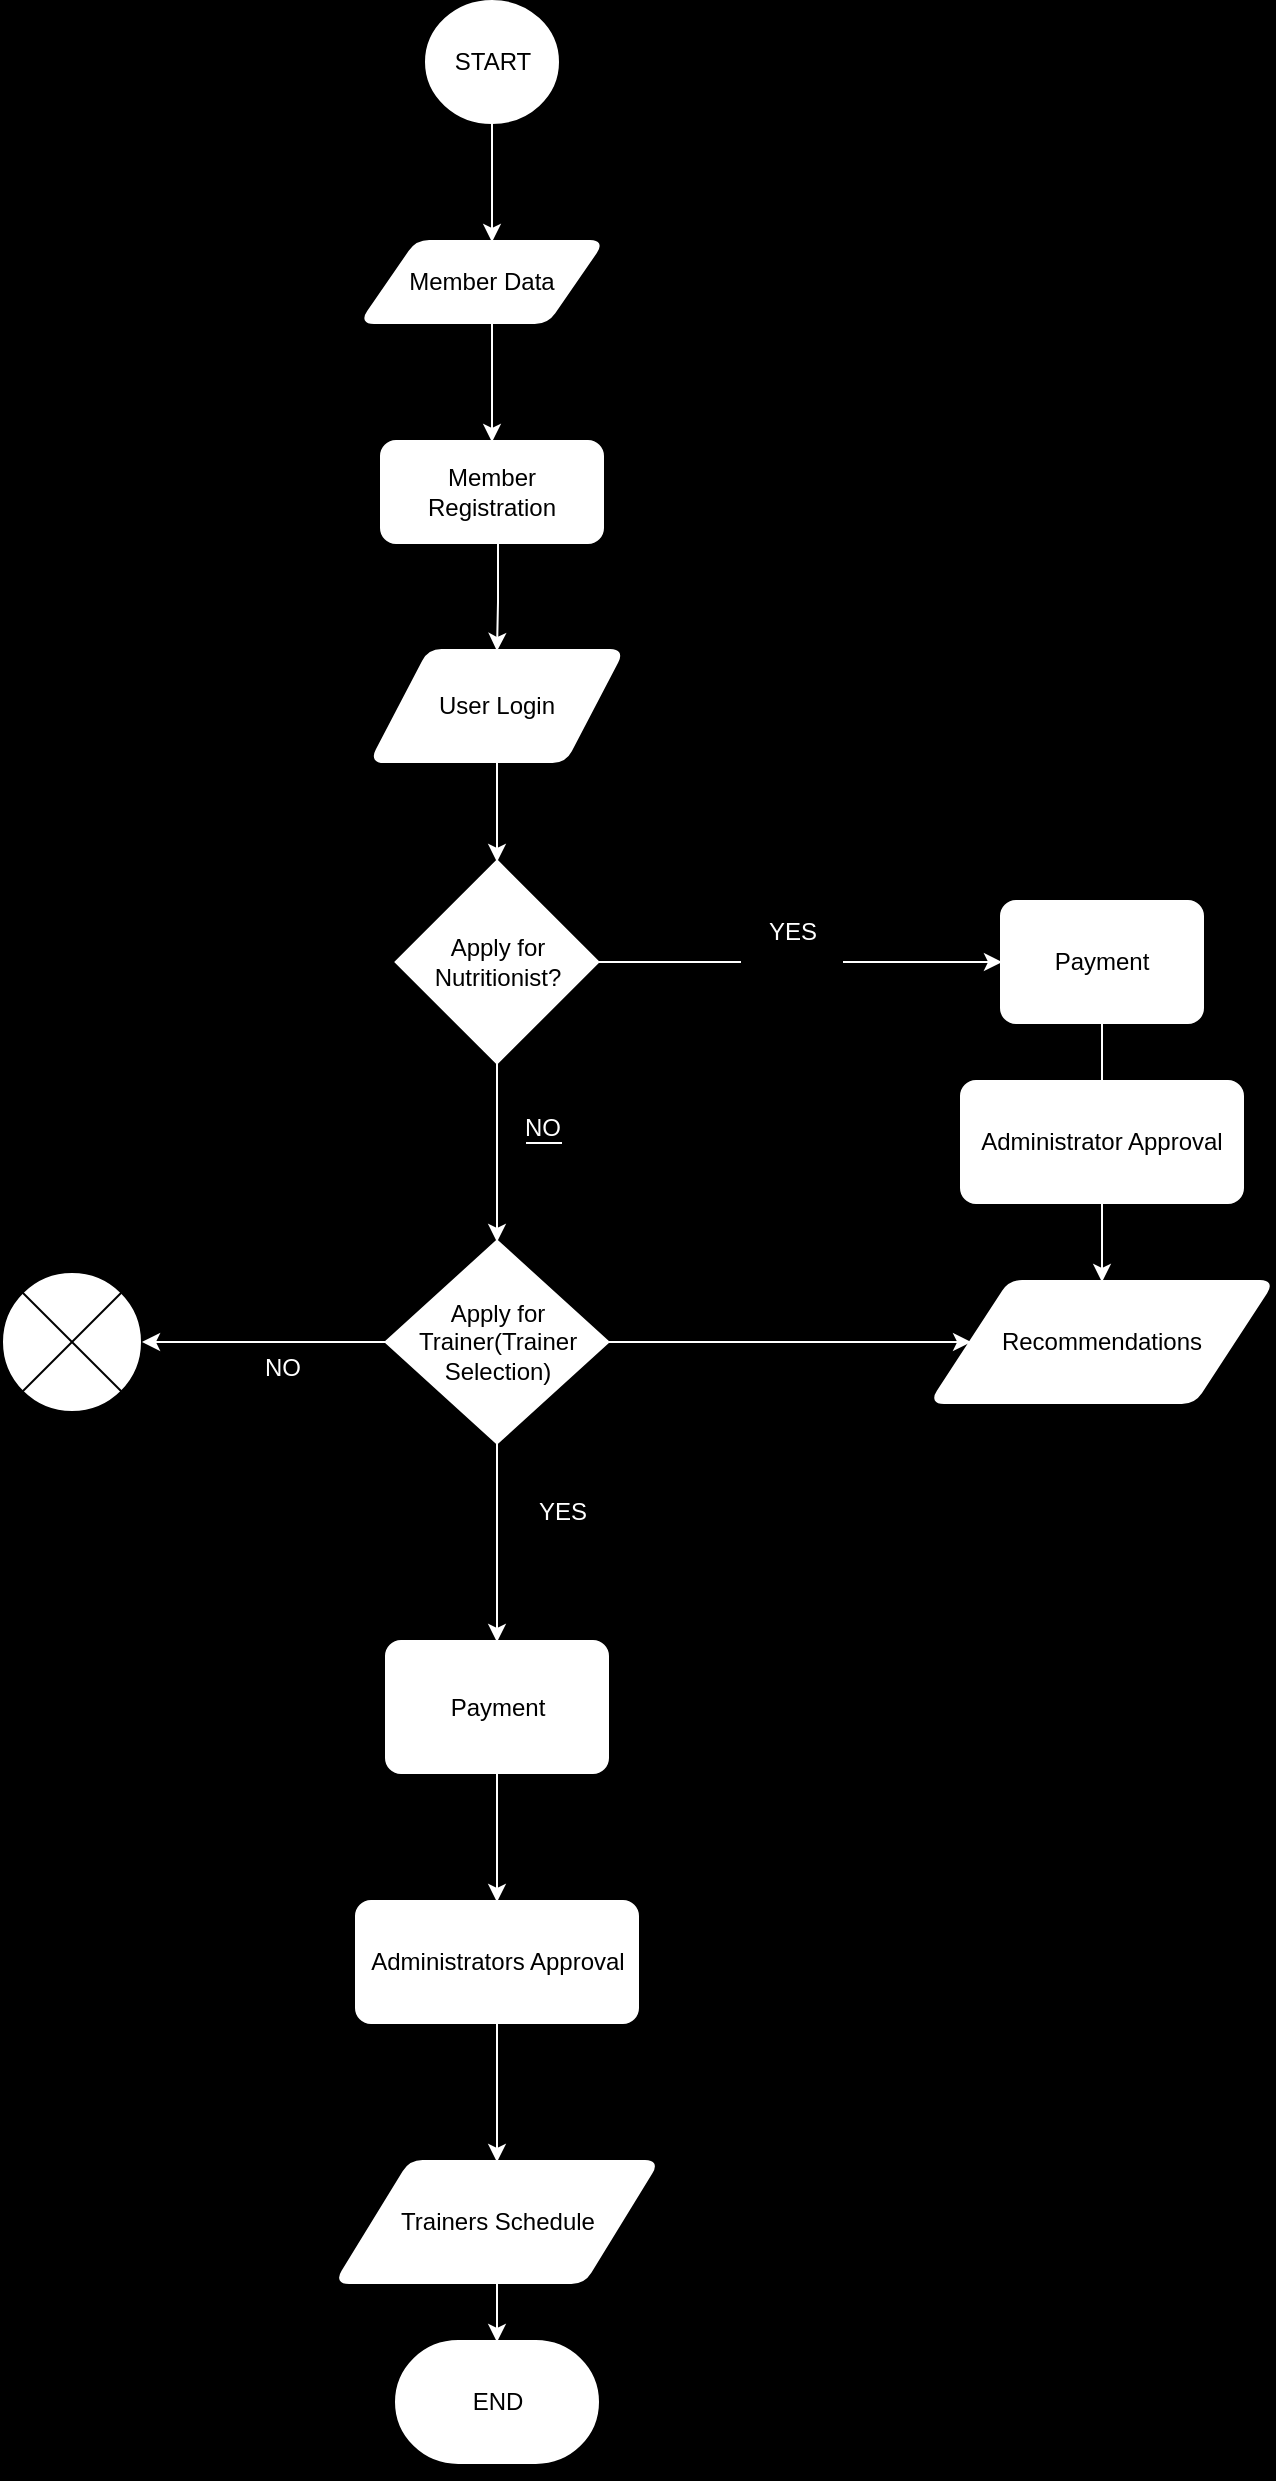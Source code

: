 <mxfile version="24.1.0" type="device">
  <diagram id="C5RBs43oDa-KdzZeNtuy" name="Page-1">
    <mxGraphModel dx="1985" dy="1268" grid="1" gridSize="10" guides="1" tooltips="1" connect="1" arrows="1" fold="1" page="1" pageScale="1" pageWidth="827" pageHeight="1169" background="#000000" math="0" shadow="0">
      <root>
        <mxCell id="WIyWlLk6GJQsqaUBKTNV-0" />
        <mxCell id="WIyWlLk6GJQsqaUBKTNV-1" parent="WIyWlLk6GJQsqaUBKTNV-0" />
        <mxCell id="X3yhhj9rTq0mqiTqqcg3-1" value="Member Data" style="shape=parallelogram;html=1;strokeWidth=2;perimeter=parallelogramPerimeter;whiteSpace=wrap;rounded=1;arcSize=12;size=0.23;strokeColor=#FFFFFF;" vertex="1" parent="WIyWlLk6GJQsqaUBKTNV-1">
          <mxGeometry x="300" y="380" width="120" height="40" as="geometry" />
        </mxCell>
        <mxCell id="X3yhhj9rTq0mqiTqqcg3-2" value="Member Registration" style="rounded=1;whiteSpace=wrap;html=1;absoluteArcSize=1;arcSize=14;strokeWidth=2;strokeColor=#FFFFFF;" vertex="1" parent="WIyWlLk6GJQsqaUBKTNV-1">
          <mxGeometry x="310" y="480" width="110" height="50" as="geometry" />
        </mxCell>
        <mxCell id="X3yhhj9rTq0mqiTqqcg3-4" value="User Login" style="shape=parallelogram;html=1;strokeWidth=2;perimeter=parallelogramPerimeter;whiteSpace=wrap;rounded=1;arcSize=12;size=0.23;strokeColor=#FFFFFF;" vertex="1" parent="WIyWlLk6GJQsqaUBKTNV-1">
          <mxGeometry x="305" y="584.5" width="125" height="55" as="geometry" />
        </mxCell>
        <mxCell id="X3yhhj9rTq0mqiTqqcg3-5" value="Apply for Nutritionist?" style="strokeWidth=2;html=1;shape=mxgraph.flowchart.decision;whiteSpace=wrap;strokeColor=#FFFFFF;" vertex="1" parent="WIyWlLk6GJQsqaUBKTNV-1">
          <mxGeometry x="317.5" y="690" width="100" height="100" as="geometry" />
        </mxCell>
        <mxCell id="X3yhhj9rTq0mqiTqqcg3-6" value="Payment" style="rounded=1;whiteSpace=wrap;html=1;absoluteArcSize=1;arcSize=14;strokeWidth=2;strokeColor=#FFFFFF;" vertex="1" parent="WIyWlLk6GJQsqaUBKTNV-1">
          <mxGeometry x="620" y="710" width="100" height="60" as="geometry" />
        </mxCell>
        <mxCell id="X3yhhj9rTq0mqiTqqcg3-7" value="" style="endArrow=classic;html=1;rounded=0;entryX=0;entryY=0.5;entryDx=0;entryDy=0;exitX=1;exitY=0.5;exitDx=0;exitDy=0;exitPerimeter=0;strokeColor=#FFFFFF;" edge="1" parent="WIyWlLk6GJQsqaUBKTNV-1" source="X3yhhj9rTq0mqiTqqcg3-5" target="X3yhhj9rTq0mqiTqqcg3-6">
          <mxGeometry width="50" height="50" relative="1" as="geometry">
            <mxPoint x="420" y="750" as="sourcePoint" />
            <mxPoint x="470" y="700" as="targetPoint" />
          </mxGeometry>
        </mxCell>
        <mxCell id="X3yhhj9rTq0mqiTqqcg3-9" value="" style="endArrow=classic;html=1;rounded=0;exitX=0.5;exitY=1;exitDx=0;exitDy=0;exitPerimeter=0;strokeColor=#FFFFFF;" edge="1" parent="WIyWlLk6GJQsqaUBKTNV-1" source="X3yhhj9rTq0mqiTqqcg3-12">
          <mxGeometry width="50" height="50" relative="1" as="geometry">
            <mxPoint x="380" y="900" as="sourcePoint" />
            <mxPoint x="370" y="920" as="targetPoint" />
          </mxGeometry>
        </mxCell>
        <mxCell id="X3yhhj9rTq0mqiTqqcg3-16" value="" style="endArrow=classic;html=1;rounded=0;exitX=0.5;exitY=1;exitDx=0;exitDy=0;exitPerimeter=0;strokeColor=#FFFFFF;entryX=0.5;entryY=0;entryDx=0;entryDy=0;" edge="1" parent="WIyWlLk6GJQsqaUBKTNV-1" source="X3yhhj9rTq0mqiTqqcg3-12" target="X3yhhj9rTq0mqiTqqcg3-17">
          <mxGeometry width="50" height="50" relative="1" as="geometry">
            <mxPoint x="200" y="995" as="sourcePoint" />
            <mxPoint x="368" y="1070" as="targetPoint" />
          </mxGeometry>
        </mxCell>
        <mxCell id="X3yhhj9rTq0mqiTqqcg3-17" value="Payment" style="rounded=1;whiteSpace=wrap;html=1;absoluteArcSize=1;arcSize=14;strokeWidth=2;strokeColor=#FFFFFF;" vertex="1" parent="WIyWlLk6GJQsqaUBKTNV-1">
          <mxGeometry x="312.5" y="1080" width="110" height="65" as="geometry" />
        </mxCell>
        <mxCell id="X3yhhj9rTq0mqiTqqcg3-18" value="&lt;span style=&quot;background-color: rgb(0, 0, 0);&quot;&gt;&lt;font color=&quot;#ffffff&quot;&gt;YES&lt;/font&gt;&lt;/span&gt;" style="text;html=1;align=center;verticalAlign=middle;resizable=0;points=[];autosize=1;strokeColor=#000000;fillColor=none;" vertex="1" parent="WIyWlLk6GJQsqaUBKTNV-1">
          <mxGeometry x="375" y="1000" width="50" height="30" as="geometry" />
        </mxCell>
        <mxCell id="X3yhhj9rTq0mqiTqqcg3-27" value="" style="endArrow=classic;html=1;rounded=0;exitX=0.5;exitY=1;exitDx=0;exitDy=0;strokeColor=#FFFFFF;" edge="1" parent="WIyWlLk6GJQsqaUBKTNV-1" source="X3yhhj9rTq0mqiTqqcg3-17" target="X3yhhj9rTq0mqiTqqcg3-23">
          <mxGeometry width="50" height="50" relative="1" as="geometry">
            <mxPoint x="370" y="1145" as="sourcePoint" />
            <mxPoint x="370" y="1270" as="targetPoint" />
            <Array as="points" />
          </mxGeometry>
        </mxCell>
        <mxCell id="X3yhhj9rTq0mqiTqqcg3-23" value="Administrators Approval" style="rounded=1;whiteSpace=wrap;html=1;absoluteArcSize=1;arcSize=14;strokeWidth=2;strokeColor=#FFFFFF;" vertex="1" parent="WIyWlLk6GJQsqaUBKTNV-1">
          <mxGeometry x="297.5" y="1210" width="140" height="60" as="geometry" />
        </mxCell>
        <mxCell id="X3yhhj9rTq0mqiTqqcg3-28" value="" style="verticalLabelPosition=bottom;verticalAlign=top;html=1;shape=mxgraph.flowchart.or;strokeColor=#000000;" vertex="1" parent="WIyWlLk6GJQsqaUBKTNV-1">
          <mxGeometry x="120" y="895" width="70" height="70" as="geometry" />
        </mxCell>
        <mxCell id="X3yhhj9rTq0mqiTqqcg3-29" value="" style="endArrow=classic;html=1;rounded=0;entryX=1;entryY=0.5;entryDx=0;entryDy=0;entryPerimeter=0;exitX=0;exitY=0.5;exitDx=0;exitDy=0;exitPerimeter=0;strokeColor=#FFFFFF;" edge="1" parent="WIyWlLk6GJQsqaUBKTNV-1" source="X3yhhj9rTq0mqiTqqcg3-12" target="X3yhhj9rTq0mqiTqqcg3-28">
          <mxGeometry width="50" height="50" relative="1" as="geometry">
            <mxPoint x="380" y="960" as="sourcePoint" />
            <mxPoint x="430" y="910" as="targetPoint" />
          </mxGeometry>
        </mxCell>
        <mxCell id="X3yhhj9rTq0mqiTqqcg3-42" value="" style="edgeStyle=orthogonalEdgeStyle;rounded=0;orthogonalLoop=1;jettySize=auto;html=1;strokeColor=#FFFFFF;" edge="1" parent="WIyWlLk6GJQsqaUBKTNV-1" source="X3yhhj9rTq0mqiTqqcg3-32" target="X3yhhj9rTq0mqiTqqcg3-33">
          <mxGeometry relative="1" as="geometry" />
        </mxCell>
        <mxCell id="X3yhhj9rTq0mqiTqqcg3-32" value="Trainers Schedule" style="shape=parallelogram;html=1;strokeWidth=2;perimeter=parallelogramPerimeter;whiteSpace=wrap;rounded=1;arcSize=12;size=0.23;strokeColor=#FFFFFF;" vertex="1" parent="WIyWlLk6GJQsqaUBKTNV-1">
          <mxGeometry x="287.5" y="1340" width="160" height="60" as="geometry" />
        </mxCell>
        <mxCell id="X3yhhj9rTq0mqiTqqcg3-33" value="END" style="strokeWidth=2;html=1;shape=mxgraph.flowchart.terminator;whiteSpace=wrap;strokeColor=#FFFFFF;" vertex="1" parent="WIyWlLk6GJQsqaUBKTNV-1">
          <mxGeometry x="317.5" y="1430" width="100" height="60" as="geometry" />
        </mxCell>
        <mxCell id="X3yhhj9rTq0mqiTqqcg3-34" value="START" style="strokeWidth=2;html=1;shape=mxgraph.flowchart.start_2;whiteSpace=wrap;strokeColor=#FFFFFF;" vertex="1" parent="WIyWlLk6GJQsqaUBKTNV-1">
          <mxGeometry x="332.5" y="260" width="65" height="60" as="geometry" />
        </mxCell>
        <mxCell id="X3yhhj9rTq0mqiTqqcg3-38" style="edgeStyle=orthogonalEdgeStyle;rounded=0;orthogonalLoop=1;jettySize=auto;html=1;exitX=0.5;exitY=1;exitDx=0;exitDy=0;exitPerimeter=0;strokeColor=#FFFFFF;" edge="1" parent="WIyWlLk6GJQsqaUBKTNV-1" source="X3yhhj9rTq0mqiTqqcg3-33" target="X3yhhj9rTq0mqiTqqcg3-33">
          <mxGeometry relative="1" as="geometry" />
        </mxCell>
        <mxCell id="X3yhhj9rTq0mqiTqqcg3-39" value="" style="endArrow=classic;html=1;rounded=0;exitX=0.5;exitY=1;exitDx=0;exitDy=0;entryX=0.5;entryY=0;entryDx=0;entryDy=0;strokeColor=#FFFFFF;" edge="1" parent="WIyWlLk6GJQsqaUBKTNV-1" source="X3yhhj9rTq0mqiTqqcg3-23" target="X3yhhj9rTq0mqiTqqcg3-32">
          <mxGeometry width="50" height="50" relative="1" as="geometry">
            <mxPoint x="380" y="1360" as="sourcePoint" />
            <mxPoint x="530" y="1250" as="targetPoint" />
          </mxGeometry>
        </mxCell>
        <mxCell id="X3yhhj9rTq0mqiTqqcg3-43" value="" style="endArrow=classic;html=1;rounded=0;exitX=0.5;exitY=1;exitDx=0;exitDy=0;entryX=0.5;entryY=1;entryDx=0;entryDy=0;strokeColor=#FFFFFF;" edge="1" parent="WIyWlLk6GJQsqaUBKTNV-1" source="X3yhhj9rTq0mqiTqqcg3-6" target="X3yhhj9rTq0mqiTqqcg3-19">
          <mxGeometry width="50" height="50" relative="1" as="geometry">
            <mxPoint x="670" y="780" as="sourcePoint" />
            <mxPoint x="425" y="970" as="targetPoint" />
            <Array as="points" />
          </mxGeometry>
        </mxCell>
        <mxCell id="X3yhhj9rTq0mqiTqqcg3-19" value="Administrator Approval" style="rounded=1;whiteSpace=wrap;html=1;absoluteArcSize=1;arcSize=14;strokeWidth=2;strokeColor=#FFFFFF;" vertex="1" parent="WIyWlLk6GJQsqaUBKTNV-1">
          <mxGeometry x="600" y="800" width="140" height="60" as="geometry" />
        </mxCell>
        <mxCell id="X3yhhj9rTq0mqiTqqcg3-30" value="Recommendations" style="shape=parallelogram;html=1;strokeWidth=2;perimeter=parallelogramPerimeter;whiteSpace=wrap;rounded=1;arcSize=12;size=0.23;strokeColor=#FFFFFF;" vertex="1" parent="WIyWlLk6GJQsqaUBKTNV-1">
          <mxGeometry x="585" y="900" width="170" height="60" as="geometry" />
        </mxCell>
        <mxCell id="X3yhhj9rTq0mqiTqqcg3-45" value="" style="endArrow=classic;html=1;rounded=0;entryX=0;entryY=0.5;entryDx=0;entryDy=0;exitX=1;exitY=0.5;exitDx=0;exitDy=0;exitPerimeter=0;strokeColor=#FFFFFF;" edge="1" parent="WIyWlLk6GJQsqaUBKTNV-1" source="X3yhhj9rTq0mqiTqqcg3-12" target="X3yhhj9rTq0mqiTqqcg3-30">
          <mxGeometry width="50" height="50" relative="1" as="geometry">
            <mxPoint x="370" y="900" as="sourcePoint" />
            <mxPoint x="420" y="850" as="targetPoint" />
          </mxGeometry>
        </mxCell>
        <mxCell id="X3yhhj9rTq0mqiTqqcg3-46" value="" style="endArrow=classic;html=1;rounded=0;entryX=0.5;entryY=0;entryDx=0;entryDy=0;strokeColor=#FFFFFF;" edge="1" parent="WIyWlLk6GJQsqaUBKTNV-1" source="X3yhhj9rTq0mqiTqqcg3-19" target="X3yhhj9rTq0mqiTqqcg3-30">
          <mxGeometry width="50" height="50" relative="1" as="geometry">
            <mxPoint x="370" y="900" as="sourcePoint" />
            <mxPoint x="420" y="850" as="targetPoint" />
          </mxGeometry>
        </mxCell>
        <mxCell id="X3yhhj9rTq0mqiTqqcg3-47" value="" style="endArrow=classic;html=1;rounded=0;exitX=0.5;exitY=1;exitDx=0;exitDy=0;exitPerimeter=0;strokeColor=#FFFFFF;" edge="1" parent="WIyWlLk6GJQsqaUBKTNV-1" source="X3yhhj9rTq0mqiTqqcg3-5" target="X3yhhj9rTq0mqiTqqcg3-12">
          <mxGeometry width="50" height="50" relative="1" as="geometry">
            <mxPoint x="368" y="785" as="sourcePoint" />
            <mxPoint x="370" y="920" as="targetPoint" />
          </mxGeometry>
        </mxCell>
        <mxCell id="X3yhhj9rTq0mqiTqqcg3-12" value="Apply for Trainer(Trainer Selection)" style="strokeWidth=2;html=1;shape=mxgraph.flowchart.decision;whiteSpace=wrap;strokeColor=#FFFFFF;" vertex="1" parent="WIyWlLk6GJQsqaUBKTNV-1">
          <mxGeometry x="312.5" y="880" width="110" height="100" as="geometry" />
        </mxCell>
        <mxCell id="X3yhhj9rTq0mqiTqqcg3-48" value="" style="endArrow=classic;html=1;rounded=0;entryX=0.5;entryY=0;entryDx=0;entryDy=0;entryPerimeter=0;exitX=0.5;exitY=1;exitDx=0;exitDy=0;strokeColor=#FFFFFF;" edge="1" parent="WIyWlLk6GJQsqaUBKTNV-1" source="X3yhhj9rTq0mqiTqqcg3-4" target="X3yhhj9rTq0mqiTqqcg3-5">
          <mxGeometry width="50" height="50" relative="1" as="geometry">
            <mxPoint x="370" y="670" as="sourcePoint" />
            <mxPoint x="420" y="620" as="targetPoint" />
          </mxGeometry>
        </mxCell>
        <mxCell id="X3yhhj9rTq0mqiTqqcg3-49" value="" style="endArrow=classic;html=1;rounded=0;entryX=0.5;entryY=0;entryDx=0;entryDy=0;strokeColor=#FFFFFF;" edge="1" parent="WIyWlLk6GJQsqaUBKTNV-1" target="X3yhhj9rTq0mqiTqqcg3-4">
          <mxGeometry width="50" height="50" relative="1" as="geometry">
            <mxPoint x="368" y="530" as="sourcePoint" />
            <mxPoint x="560" y="510" as="targetPoint" />
            <Array as="points">
              <mxPoint x="368" y="560" />
            </Array>
          </mxGeometry>
        </mxCell>
        <mxCell id="X3yhhj9rTq0mqiTqqcg3-51" value="" style="endArrow=classic;html=1;rounded=0;strokeColor=#FFFFFF;" edge="1" parent="WIyWlLk6GJQsqaUBKTNV-1">
          <mxGeometry width="50" height="50" relative="1" as="geometry">
            <mxPoint x="365" y="320" as="sourcePoint" />
            <mxPoint x="365" y="380" as="targetPoint" />
          </mxGeometry>
        </mxCell>
        <mxCell id="X3yhhj9rTq0mqiTqqcg3-53" value="" style="endArrow=classic;html=1;rounded=0;entryX=0.5;entryY=0;entryDx=0;entryDy=0;strokeColor=#FFFFFF;" edge="1" parent="WIyWlLk6GJQsqaUBKTNV-1" target="X3yhhj9rTq0mqiTqqcg3-2">
          <mxGeometry width="50" height="50" relative="1" as="geometry">
            <mxPoint x="365" y="420" as="sourcePoint" />
            <mxPoint x="420" y="560" as="targetPoint" />
          </mxGeometry>
        </mxCell>
        <mxCell id="X3yhhj9rTq0mqiTqqcg3-54" value="&lt;font style=&quot;background-color: rgb(0, 0, 0);&quot; color=&quot;#ffffff&quot;&gt;NO&lt;/font&gt;" style="text;html=1;align=center;verticalAlign=middle;resizable=0;points=[];autosize=1;strokeColor=#000000;fillColor=none;labelBackgroundColor=default;" vertex="1" parent="WIyWlLk6GJQsqaUBKTNV-1">
          <mxGeometry x="370" y="808" width="40" height="30" as="geometry" />
        </mxCell>
        <mxCell id="X3yhhj9rTq0mqiTqqcg3-55" value="&lt;span style=&quot;background-color: rgb(0, 0, 0);&quot;&gt;&lt;font color=&quot;#ffffff&quot;&gt;YES&lt;/font&gt;&lt;/span&gt;" style="text;html=1;align=center;verticalAlign=middle;resizable=0;points=[];autosize=1;strokeColor=#000000;fillColor=none;" vertex="1" parent="WIyWlLk6GJQsqaUBKTNV-1">
          <mxGeometry x="490" y="710" width="50" height="30" as="geometry" />
        </mxCell>
        <mxCell id="X3yhhj9rTq0mqiTqqcg3-56" value="&lt;font color=&quot;#ffffff&quot;&gt;NO&lt;/font&gt;" style="text;html=1;align=center;verticalAlign=middle;resizable=0;points=[];autosize=1;strokeColor=none;fillColor=none;" vertex="1" parent="WIyWlLk6GJQsqaUBKTNV-1">
          <mxGeometry x="240" y="928" width="40" height="30" as="geometry" />
        </mxCell>
      </root>
    </mxGraphModel>
  </diagram>
</mxfile>
